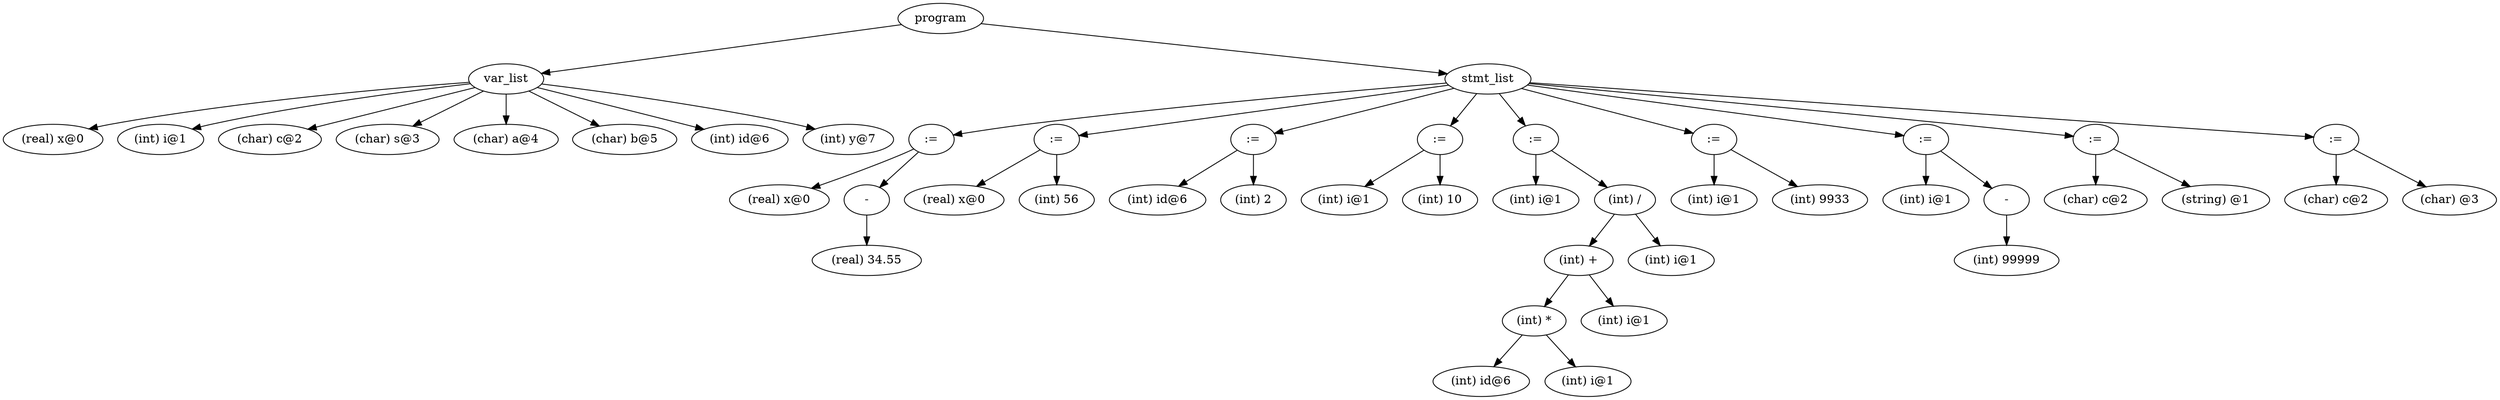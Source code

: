 digraph {
graph [ordering="out"];
node0[label="program"];
node1[label="var_list"];
node2[label="(real) x@0"];
node1 -> node2;
node3[label="(int) i@1"];
node1 -> node3;
node4[label="(char) c@2"];
node1 -> node4;
node5[label="(char) s@3"];
node1 -> node5;
node6[label="(char) a@4"];
node1 -> node6;
node7[label="(char) b@5"];
node1 -> node7;
node8[label="(int) id@6"];
node1 -> node8;
node9[label="(int) y@7"];
node1 -> node9;
node0 -> node1;
node10[label="stmt_list"];
node11[label=":="];
node12[label="(real) x@0"];
node11 -> node12;
node13[label="-"];
node14[label="(real) 34.55"];
node13 -> node14;
node11 -> node13;
node10 -> node11;
node15[label=":="];
node16[label="(real) x@0"];
node15 -> node16;
node17[label="(int) 56"];
node15 -> node17;
node10 -> node15;
node18[label=":="];
node19[label="(int) id@6"];
node18 -> node19;
node20[label="(int) 2"];
node18 -> node20;
node10 -> node18;
node21[label=":="];
node22[label="(int) i@1"];
node21 -> node22;
node23[label="(int) 10"];
node21 -> node23;
node10 -> node21;
node24[label=":="];
node25[label="(int) i@1"];
node24 -> node25;
node26[label="(int) /"];
node27[label="(int) +"];
node28[label="(int) *"];
node29[label="(int) id@6"];
node28 -> node29;
node30[label="(int) i@1"];
node28 -> node30;
node27 -> node28;
node31[label="(int) i@1"];
node27 -> node31;
node26 -> node27;
node32[label="(int) i@1"];
node26 -> node32;
node24 -> node26;
node10 -> node24;
node33[label=":="];
node34[label="(int) i@1"];
node33 -> node34;
node35[label="(int) 9933"];
node33 -> node35;
node10 -> node33;
node36[label=":="];
node37[label="(int) i@1"];
node36 -> node37;
node38[label="-"];
node39[label="(int) 99999"];
node38 -> node39;
node36 -> node38;
node10 -> node36;
node40[label=":="];
node41[label="(char) c@2"];
node40 -> node41;
node42[label="(string) @1"];
node40 -> node42;
node10 -> node40;
node43[label=":="];
node44[label="(char) c@2"];
node43 -> node44;
node45[label="(char) @3"];
node43 -> node45;
node10 -> node43;
node0 -> node10;
}